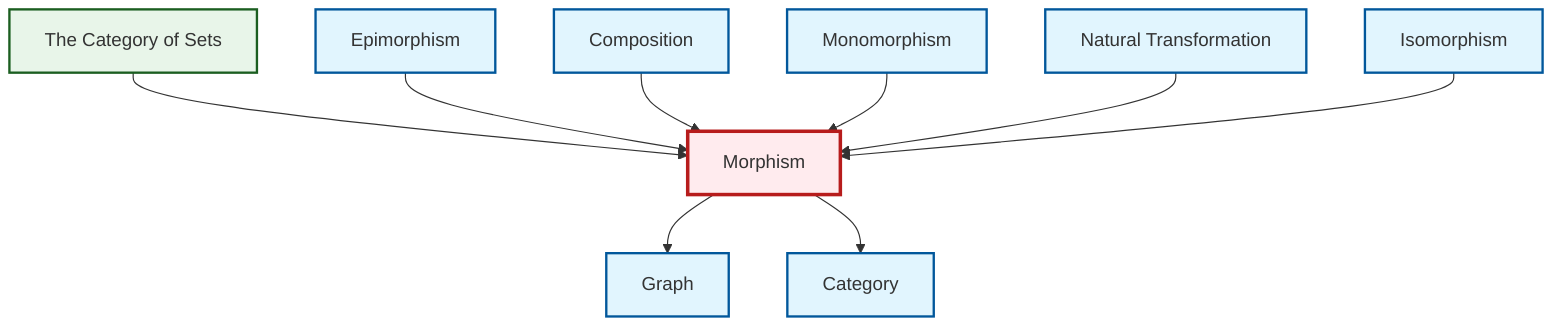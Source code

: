 graph TD
    classDef definition fill:#e1f5fe,stroke:#01579b,stroke-width:2px
    classDef theorem fill:#f3e5f5,stroke:#4a148c,stroke-width:2px
    classDef axiom fill:#fff3e0,stroke:#e65100,stroke-width:2px
    classDef example fill:#e8f5e9,stroke:#1b5e20,stroke-width:2px
    classDef current fill:#ffebee,stroke:#b71c1c,stroke-width:3px
    def-monomorphism["Monomorphism"]:::definition
    def-epimorphism["Epimorphism"]:::definition
    def-isomorphism["Isomorphism"]:::definition
    def-composition["Composition"]:::definition
    ex-set-category["The Category of Sets"]:::example
    def-graph["Graph"]:::definition
    def-morphism["Morphism"]:::definition
    def-category["Category"]:::definition
    def-natural-transformation["Natural Transformation"]:::definition
    def-morphism --> def-graph
    ex-set-category --> def-morphism
    def-epimorphism --> def-morphism
    def-morphism --> def-category
    def-composition --> def-morphism
    def-monomorphism --> def-morphism
    def-natural-transformation --> def-morphism
    def-isomorphism --> def-morphism
    class def-morphism current